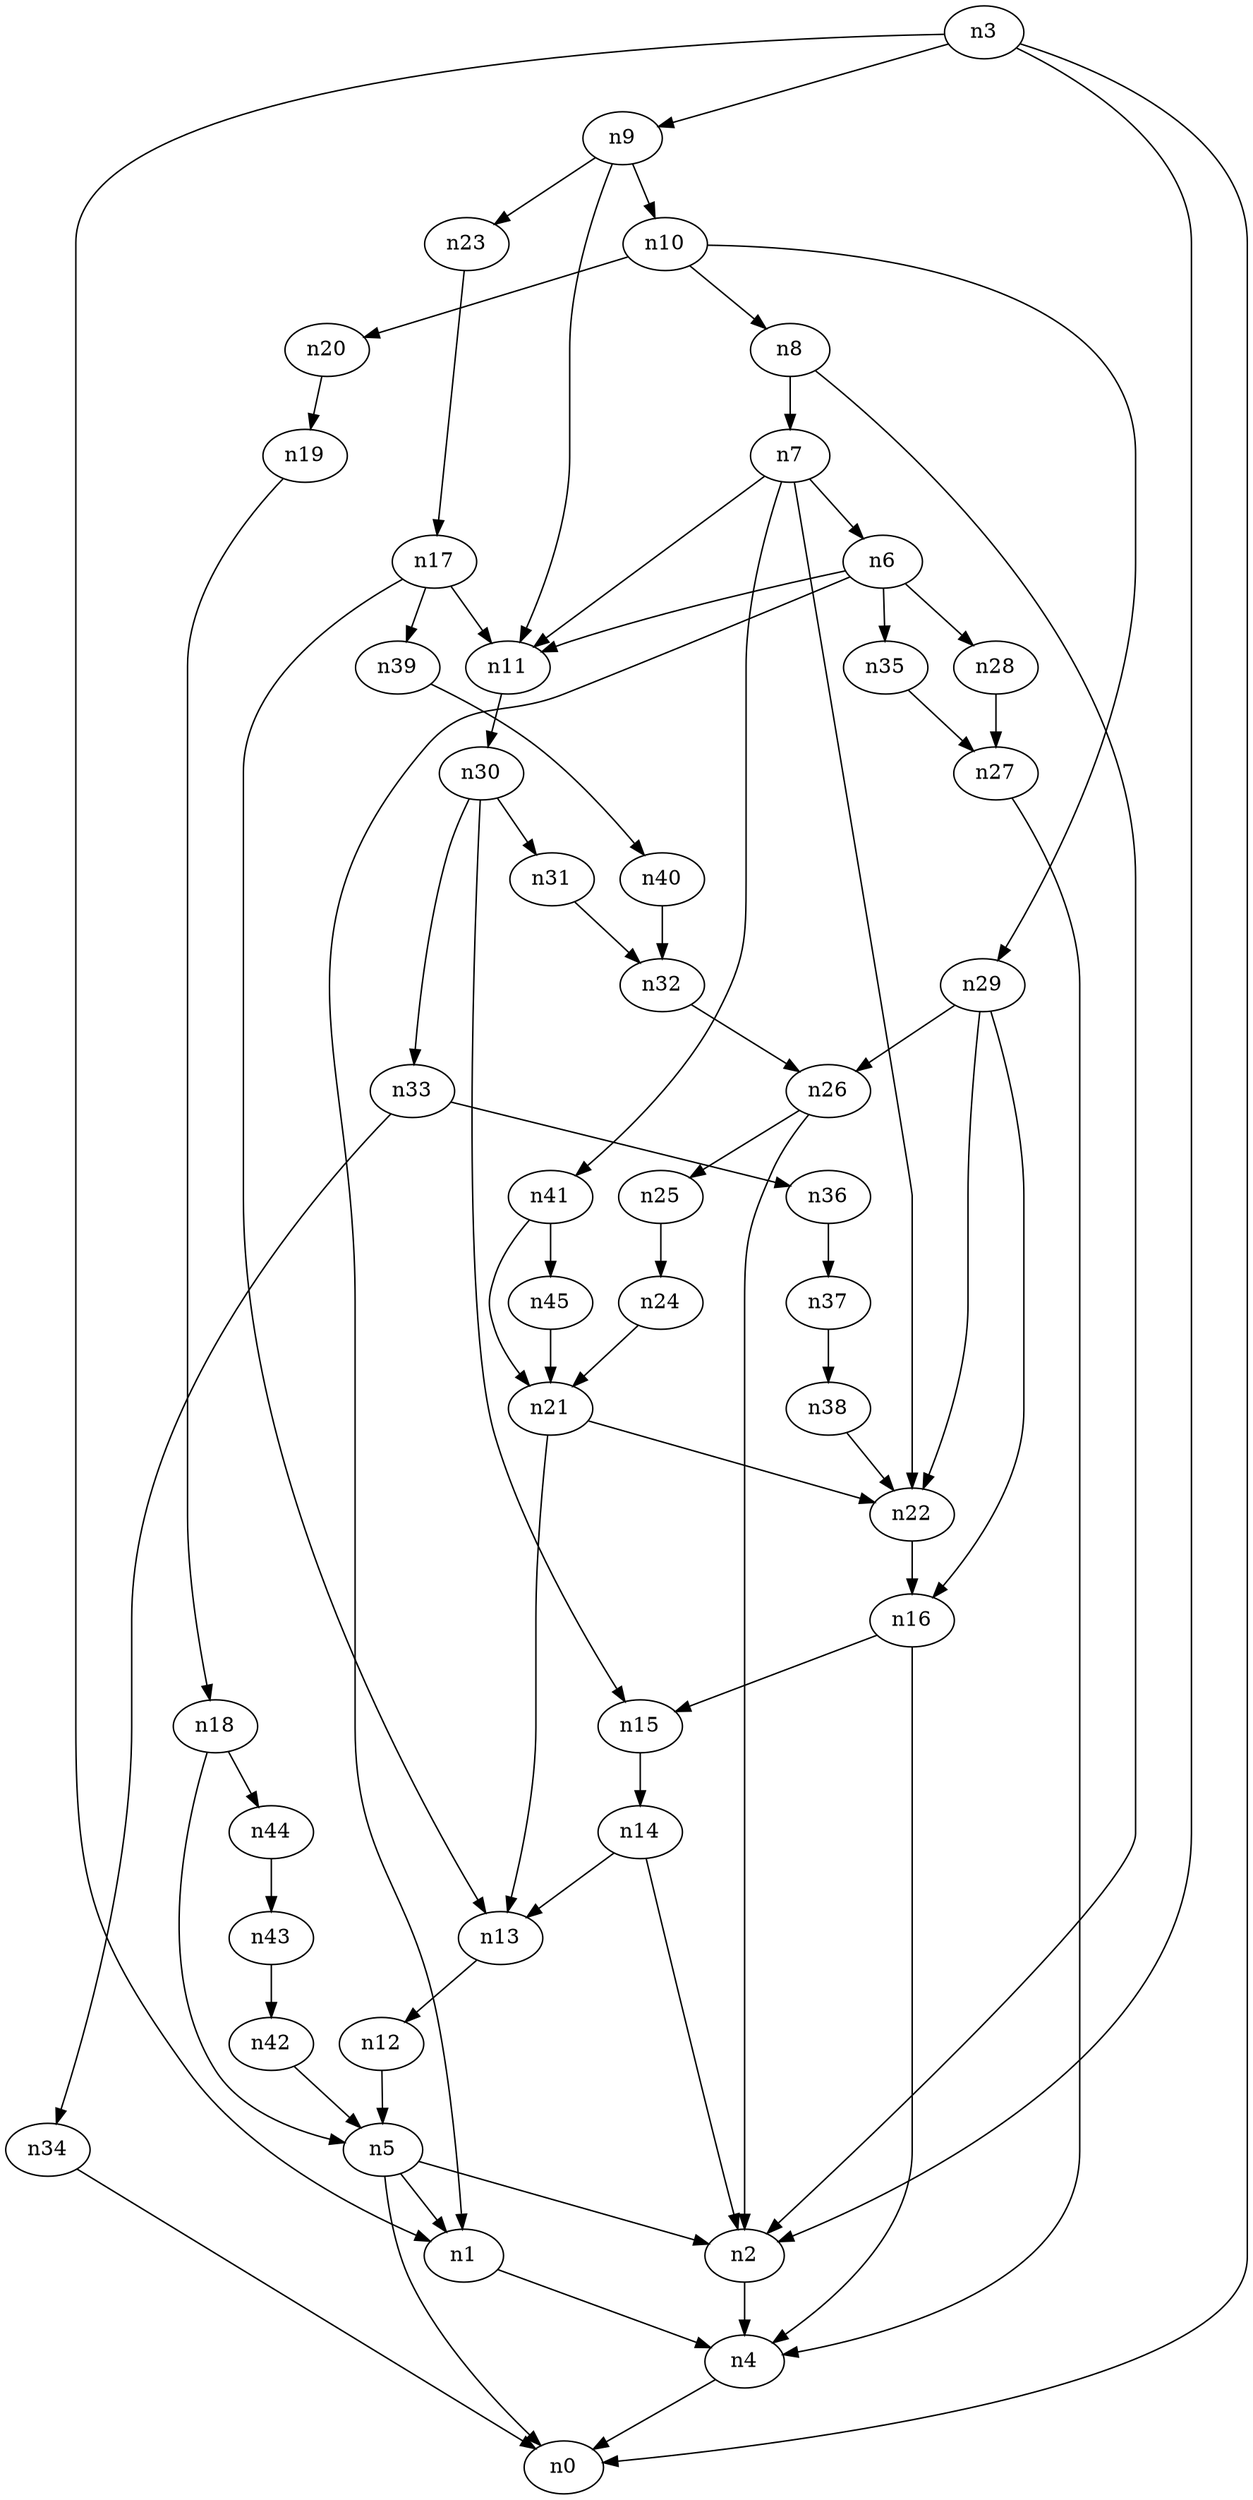digraph G {
	n1 -> n4	 [_graphml_id=e4];
	n2 -> n4	 [_graphml_id=e7];
	n3 -> n0	 [_graphml_id=e0];
	n3 -> n1	 [_graphml_id=e3];
	n3 -> n2	 [_graphml_id=e6];
	n3 -> n9	 [_graphml_id=e13];
	n4 -> n0	 [_graphml_id=e1];
	n5 -> n0	 [_graphml_id=e2];
	n5 -> n1	 [_graphml_id=e5];
	n5 -> n2	 [_graphml_id=e8];
	n6 -> n1	 [_graphml_id=e9];
	n6 -> n11	 [_graphml_id=e18];
	n6 -> n28	 [_graphml_id=e44];
	n6 -> n35	 [_graphml_id=e55];
	n7 -> n6	 [_graphml_id=e10];
	n7 -> n11	 [_graphml_id=e16];
	n7 -> n22	 [_graphml_id=e37];
	n7 -> n41	 [_graphml_id=e66];
	n8 -> n2	 [_graphml_id=e12];
	n8 -> n7	 [_graphml_id=e11];
	n9 -> n10	 [_graphml_id=e14];
	n9 -> n11	 [_graphml_id=e17];
	n9 -> n23	 [_graphml_id=e35];
	n10 -> n8	 [_graphml_id=e15];
	n10 -> n20	 [_graphml_id=e31];
	n10 -> n29	 [_graphml_id=e47];
	n11 -> n30	 [_graphml_id=e57];
	n12 -> n5	 [_graphml_id=e19];
	n13 -> n12	 [_graphml_id=e20];
	n14 -> n2	 [_graphml_id=e22];
	n14 -> n13	 [_graphml_id=e21];
	n15 -> n14	 [_graphml_id=e23];
	n16 -> n4	 [_graphml_id=e25];
	n16 -> n15	 [_graphml_id=e24];
	n17 -> n11	 [_graphml_id=e27];
	n17 -> n13	 [_graphml_id=e26];
	n17 -> n39	 [_graphml_id=e62];
	n18 -> n5	 [_graphml_id=e28];
	n18 -> n44	 [_graphml_id=e71];
	n19 -> n18	 [_graphml_id=e29];
	n20 -> n19	 [_graphml_id=e30];
	n21 -> n13	 [_graphml_id=e32];
	n21 -> n22	 [_graphml_id=e33];
	n22 -> n16	 [_graphml_id=e34];
	n23 -> n17	 [_graphml_id=e36];
	n24 -> n21	 [_graphml_id=e38];
	n25 -> n24	 [_graphml_id=e39];
	n26 -> n2	 [_graphml_id=e41];
	n26 -> n25	 [_graphml_id=e40];
	n27 -> n4	 [_graphml_id=e42];
	n28 -> n27	 [_graphml_id=e43];
	n29 -> n16	 [_graphml_id=e46];
	n29 -> n22	 [_graphml_id=e45];
	n29 -> n26	 [_graphml_id=e67];
	n30 -> n15	 [_graphml_id=e48];
	n30 -> n31	 [_graphml_id=e49];
	n30 -> n33	 [_graphml_id=e52];
	n31 -> n32	 [_graphml_id=e50];
	n32 -> n26	 [_graphml_id=e51];
	n33 -> n34	 [_graphml_id=e53];
	n33 -> n36	 [_graphml_id=e58];
	n34 -> n0	 [_graphml_id=e54];
	n35 -> n27	 [_graphml_id=e56];
	n36 -> n37	 [_graphml_id=e59];
	n37 -> n38	 [_graphml_id=e60];
	n38 -> n22	 [_graphml_id=e61];
	n39 -> n40	 [_graphml_id=e63];
	n40 -> n32	 [_graphml_id=e64];
	n41 -> n21	 [_graphml_id=e65];
	n41 -> n45	 [_graphml_id=e73];
	n42 -> n5	 [_graphml_id=e68];
	n43 -> n42	 [_graphml_id=e69];
	n44 -> n43	 [_graphml_id=e70];
	n45 -> n21	 [_graphml_id=e72];
}
